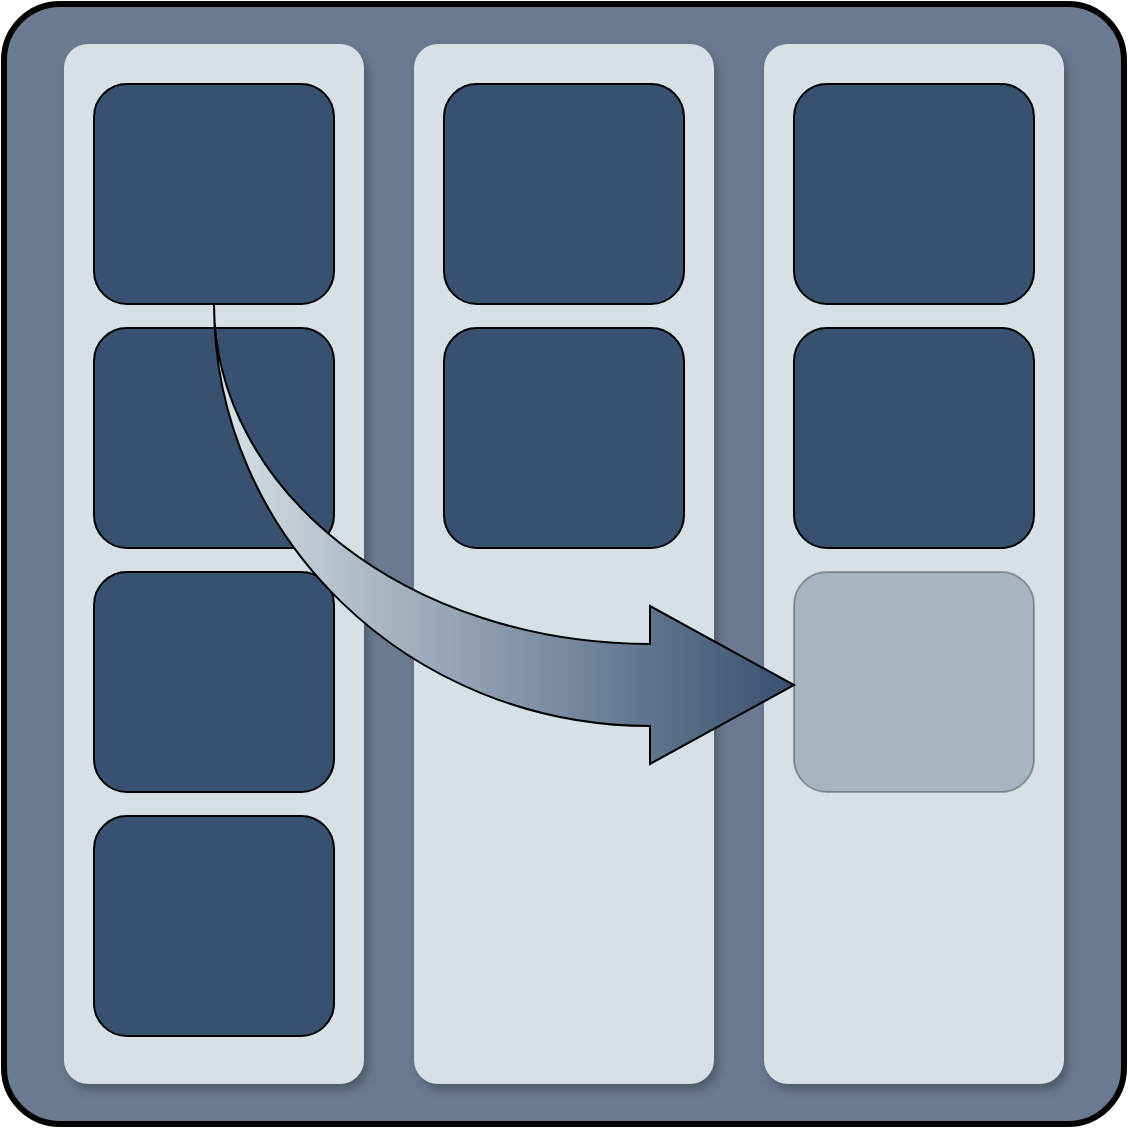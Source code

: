 <mxfile version="24.2.1" type="device">
  <diagram name="Page-1" id="j3bJ796ipqwLlpyQ7kwF">
    <mxGraphModel dx="1593" dy="858" grid="1" gridSize="10" guides="1" tooltips="1" connect="1" arrows="1" fold="1" page="1" pageScale="1" pageWidth="827" pageHeight="1169" math="0" shadow="0">
      <root>
        <mxCell id="0" />
        <mxCell id="1" parent="0" />
        <mxCell id="htj9lrFPSWlIHF2Fdgeb-1" value="" style="rounded=1;whiteSpace=wrap;html=1;perimeterSpacing=0;arcSize=5;fillColor=#697a91;strokeColor=default;strokeWidth=3;" parent="1" vertex="1">
          <mxGeometry x="120" y="80" width="560" height="560" as="geometry" />
        </mxCell>
        <mxCell id="htj9lrFPSWlIHF2Fdgeb-2" value="" style="rounded=1;whiteSpace=wrap;html=1;fillColor=#d7e0e5;strokeColor=none;arcSize=8;strokeWidth=2;fillStyle=solid;gradientColor=none;shadow=1;" parent="1" vertex="1">
          <mxGeometry x="150" y="100" width="150" height="520" as="geometry" />
        </mxCell>
        <mxCell id="htj9lrFPSWlIHF2Fdgeb-3" value="" style="rounded=1;whiteSpace=wrap;html=1;fillColor=#D7E0E5;strokeColor=none;arcSize=8;strokeWidth=2;shadow=1;fillStyle=solid;" parent="1" vertex="1">
          <mxGeometry x="325" y="100" width="150" height="520" as="geometry" />
        </mxCell>
        <mxCell id="htj9lrFPSWlIHF2Fdgeb-4" value="" style="rounded=1;whiteSpace=wrap;html=1;fillColor=#D7E0E5;strokeColor=none;arcSize=8;strokeWidth=2;shadow=1;shadowBlur=2;" parent="1" vertex="1">
          <mxGeometry x="500" y="100" width="150" height="520" as="geometry" />
        </mxCell>
        <mxCell id="htj9lrFPSWlIHF2Fdgeb-5" value="" style="rounded=1;whiteSpace=wrap;html=1;fillStyle=solid;fillColor=#385170;strokeColor=default;fontColor=#000000;" parent="1" vertex="1">
          <mxGeometry x="165" y="120" width="120" height="110" as="geometry" />
        </mxCell>
        <mxCell id="htj9lrFPSWlIHF2Fdgeb-27" value="" style="rounded=1;whiteSpace=wrap;html=1;fillColor=#385170;strokeColor=default;fontColor=#000000;gradientColor=none;opacity=30;" parent="1" vertex="1">
          <mxGeometry x="515" y="364" width="120" height="110" as="geometry" />
        </mxCell>
        <mxCell id="htj9lrFPSWlIHF2Fdgeb-57" value="" style="rounded=1;whiteSpace=wrap;html=1;fillStyle=solid;fillColor=#385170;strokeColor=default;fontColor=#000000;" parent="1" vertex="1">
          <mxGeometry x="165" y="242" width="120" height="110" as="geometry" />
        </mxCell>
        <mxCell id="htj9lrFPSWlIHF2Fdgeb-58" value="" style="rounded=1;whiteSpace=wrap;html=1;fillStyle=solid;fillColor=#385170;strokeColor=default;fontColor=#000000;" parent="1" vertex="1">
          <mxGeometry x="165" y="364" width="120" height="110" as="geometry" />
        </mxCell>
        <mxCell id="htj9lrFPSWlIHF2Fdgeb-20" value="" style="html=1;shadow=0;dashed=0;align=center;verticalAlign=middle;shape=mxgraph.arrows2.jumpInArrow;dy=20.5;dx=72;arrowHead=79;flipV=1;flipH=0;fillColor=#D7E0E5;strokeColor=#000000;gradientColor=#385170;gradientDirection=east;" parent="1" vertex="1">
          <mxGeometry x="225" y="230" width="290" height="230" as="geometry" />
        </mxCell>
        <mxCell id="3wRXX5DGnffCEUnww5yt-2" value="" style="rounded=1;whiteSpace=wrap;html=1;fillStyle=solid;fillColor=#385170;strokeColor=default;fontColor=#000000;" vertex="1" parent="1">
          <mxGeometry x="165" y="486" width="120" height="110" as="geometry" />
        </mxCell>
        <mxCell id="3wRXX5DGnffCEUnww5yt-3" value="" style="rounded=1;whiteSpace=wrap;html=1;fillStyle=solid;fillColor=#385170;strokeColor=default;fontColor=#000000;" vertex="1" parent="1">
          <mxGeometry x="340" y="120" width="120" height="110" as="geometry" />
        </mxCell>
        <mxCell id="3wRXX5DGnffCEUnww5yt-4" value="" style="rounded=1;whiteSpace=wrap;html=1;fillStyle=solid;fillColor=#385170;strokeColor=default;fontColor=#000000;" vertex="1" parent="1">
          <mxGeometry x="340" y="242" width="120" height="110" as="geometry" />
        </mxCell>
        <mxCell id="3wRXX5DGnffCEUnww5yt-5" value="" style="rounded=1;whiteSpace=wrap;html=1;fillStyle=solid;fillColor=#385170;strokeColor=default;fontColor=#000000;" vertex="1" parent="1">
          <mxGeometry x="515" y="120" width="120" height="110" as="geometry" />
        </mxCell>
        <mxCell id="3wRXX5DGnffCEUnww5yt-6" value="" style="rounded=1;whiteSpace=wrap;html=1;fillStyle=solid;fillColor=#385170;strokeColor=default;fontColor=#000000;" vertex="1" parent="1">
          <mxGeometry x="515" y="242" width="120" height="110" as="geometry" />
        </mxCell>
      </root>
    </mxGraphModel>
  </diagram>
</mxfile>
